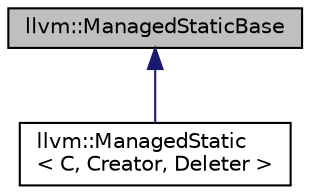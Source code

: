 digraph "llvm::ManagedStaticBase"
{
 // LATEX_PDF_SIZE
  bgcolor="transparent";
  edge [fontname="Helvetica",fontsize="10",labelfontname="Helvetica",labelfontsize="10"];
  node [fontname="Helvetica",fontsize="10",shape="box"];
  Node1 [label="llvm::ManagedStaticBase",height=0.2,width=0.4,color="black", fillcolor="grey75", style="filled", fontcolor="black",tooltip="ManagedStaticBase - Common base class for ManagedStatic instances."];
  Node1 -> Node2 [dir="back",color="midnightblue",fontsize="10",style="solid",fontname="Helvetica"];
  Node2 [label="llvm::ManagedStatic\l\< C, Creator, Deleter \>",height=0.2,width=0.4,color="black",URL="$classllvm_1_1ManagedStatic.html",tooltip="ManagedStatic - This transparently changes the behavior of global statics to be lazily constructed on..."];
}
